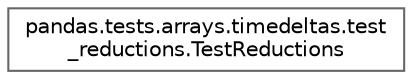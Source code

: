 digraph "Graphical Class Hierarchy"
{
 // LATEX_PDF_SIZE
  bgcolor="transparent";
  edge [fontname=Helvetica,fontsize=10,labelfontname=Helvetica,labelfontsize=10];
  node [fontname=Helvetica,fontsize=10,shape=box,height=0.2,width=0.4];
  rankdir="LR";
  Node0 [id="Node000000",label="pandas.tests.arrays.timedeltas.test\l_reductions.TestReductions",height=0.2,width=0.4,color="grey40", fillcolor="white", style="filled",URL="$d7/d6f/classpandas_1_1tests_1_1arrays_1_1timedeltas_1_1test__reductions_1_1TestReductions.html",tooltip=" "];
}
